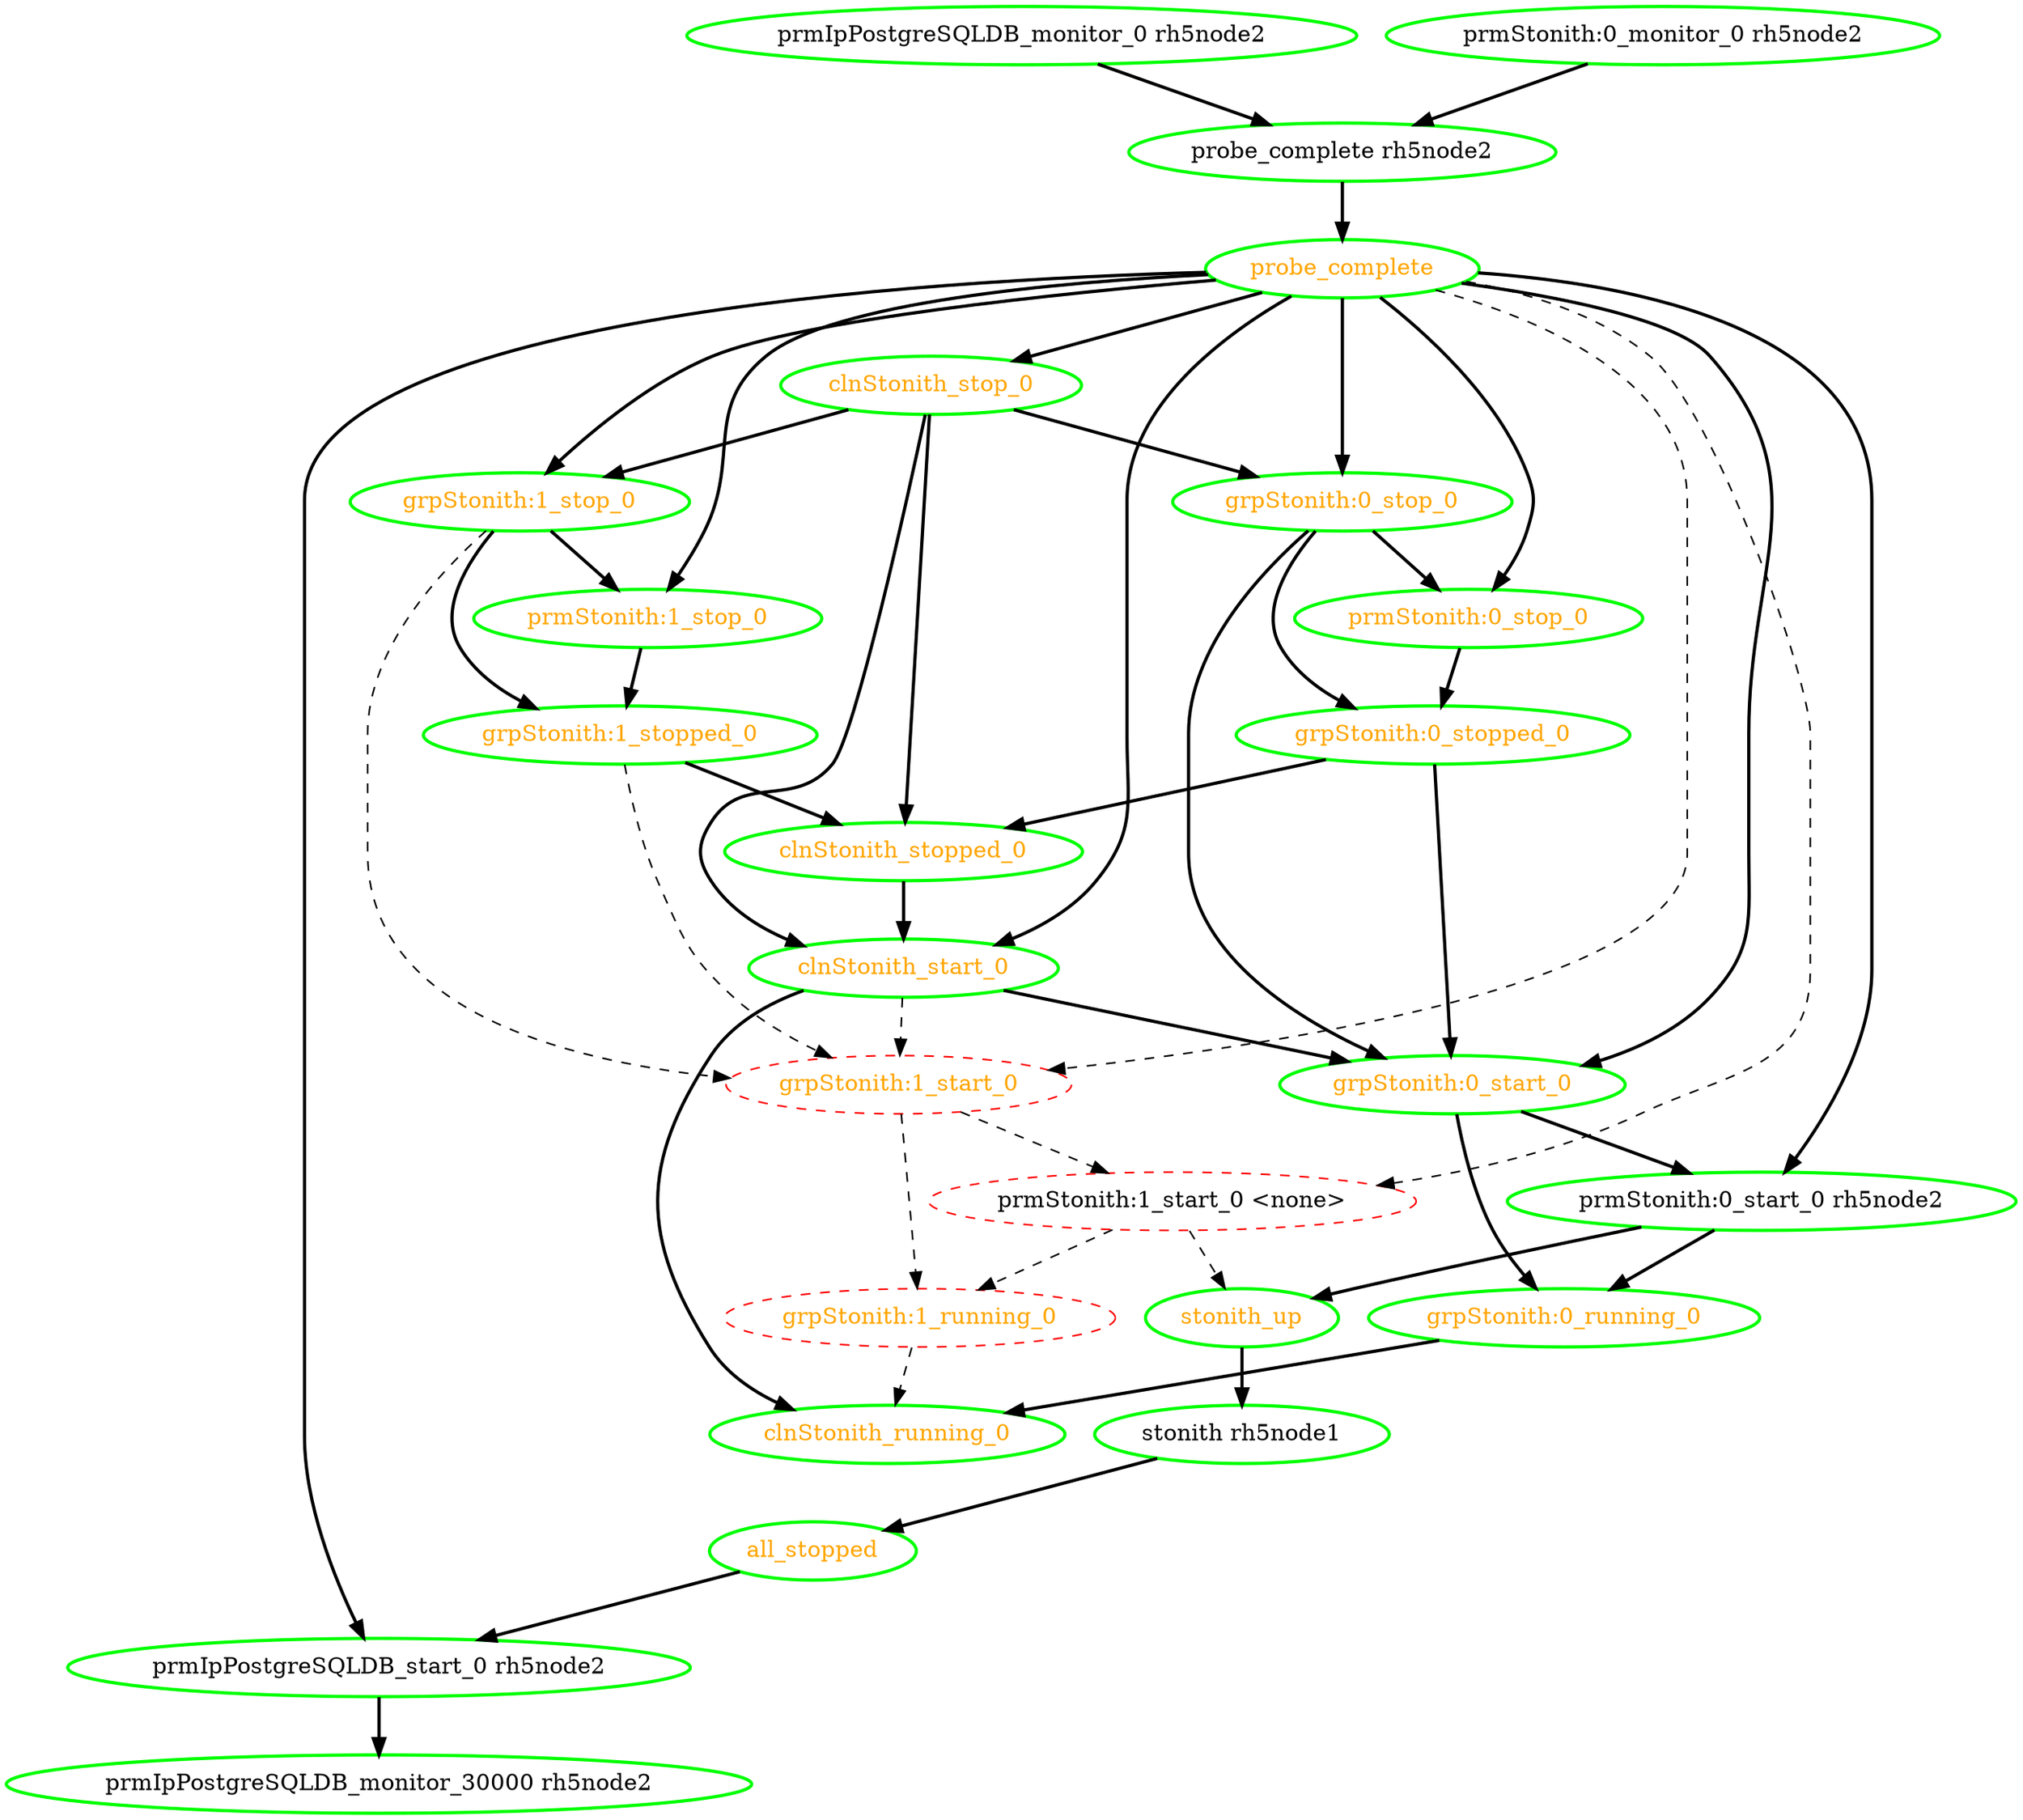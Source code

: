 digraph "g" {
"all_stopped" -> "prmIpPostgreSQLDB_start_0 rh5node2" [ style = bold]
"all_stopped" [ style=bold color="green" fontcolor="orange"  ]
"clnStonith_running_0" [ style=bold color="green" fontcolor="orange"  ]
"clnStonith_start_0" -> "clnStonith_running_0" [ style = bold]
"clnStonith_start_0" -> "grpStonith:0_start_0" [ style = bold]
"clnStonith_start_0" -> "grpStonith:1_start_0" [ style = dashed]
"clnStonith_start_0" [ style=bold color="green" fontcolor="orange"  ]
"clnStonith_stop_0" -> "clnStonith_start_0" [ style = bold]
"clnStonith_stop_0" -> "clnStonith_stopped_0" [ style = bold]
"clnStonith_stop_0" -> "grpStonith:0_stop_0" [ style = bold]
"clnStonith_stop_0" -> "grpStonith:1_stop_0" [ style = bold]
"clnStonith_stop_0" [ style=bold color="green" fontcolor="orange"  ]
"clnStonith_stopped_0" -> "clnStonith_start_0" [ style = bold]
"clnStonith_stopped_0" [ style=bold color="green" fontcolor="orange"  ]
"grpStonith:0_running_0" -> "clnStonith_running_0" [ style = bold]
"grpStonith:0_running_0" [ style=bold color="green" fontcolor="orange"  ]
"grpStonith:0_start_0" -> "grpStonith:0_running_0" [ style = bold]
"grpStonith:0_start_0" -> "prmStonith:0_start_0 rh5node2" [ style = bold]
"grpStonith:0_start_0" [ style=bold color="green" fontcolor="orange"  ]
"grpStonith:0_stop_0" -> "grpStonith:0_start_0" [ style = bold]
"grpStonith:0_stop_0" -> "grpStonith:0_stopped_0" [ style = bold]
"grpStonith:0_stop_0" -> "prmStonith:0_stop_0" [ style = bold]
"grpStonith:0_stop_0" [ style=bold color="green" fontcolor="orange"  ]
"grpStonith:0_stopped_0" -> "clnStonith_stopped_0" [ style = bold]
"grpStonith:0_stopped_0" -> "grpStonith:0_start_0" [ style = bold]
"grpStonith:0_stopped_0" [ style=bold color="green" fontcolor="orange"  ]
"grpStonith:1_running_0" -> "clnStonith_running_0" [ style = dashed]
"grpStonith:1_running_0" [ style=dashed color="red" fontcolor="orange"  ]
"grpStonith:1_start_0" -> "grpStonith:1_running_0" [ style = dashed]
"grpStonith:1_start_0" -> "prmStonith:1_start_0 <none>" [ style = dashed]
"grpStonith:1_start_0" [ style=dashed color="red" fontcolor="orange"  ]
"grpStonith:1_stop_0" -> "grpStonith:1_start_0" [ style = dashed]
"grpStonith:1_stop_0" -> "grpStonith:1_stopped_0" [ style = bold]
"grpStonith:1_stop_0" -> "prmStonith:1_stop_0" [ style = bold]
"grpStonith:1_stop_0" [ style=bold color="green" fontcolor="orange"  ]
"grpStonith:1_stopped_0" -> "clnStonith_stopped_0" [ style = bold]
"grpStonith:1_stopped_0" -> "grpStonith:1_start_0" [ style = dashed]
"grpStonith:1_stopped_0" [ style=bold color="green" fontcolor="orange"  ]
"prmIpPostgreSQLDB_monitor_0 rh5node2" -> "probe_complete rh5node2" [ style = bold]
"prmIpPostgreSQLDB_monitor_0 rh5node2" [ style=bold color="green" fontcolor="black"  ]
"prmIpPostgreSQLDB_monitor_30000 rh5node2" [ style=bold color="green" fontcolor="black"  ]
"prmIpPostgreSQLDB_start_0 rh5node2" -> "prmIpPostgreSQLDB_monitor_30000 rh5node2" [ style = bold]
"prmIpPostgreSQLDB_start_0 rh5node2" [ style=bold color="green" fontcolor="black"  ]
"prmStonith:0_monitor_0 rh5node2" -> "probe_complete rh5node2" [ style = bold]
"prmStonith:0_monitor_0 rh5node2" [ style=bold color="green" fontcolor="black"  ]
"prmStonith:0_start_0 rh5node2" -> "grpStonith:0_running_0" [ style = bold]
"prmStonith:0_start_0 rh5node2" -> "stonith_up" [ style = bold]
"prmStonith:0_start_0 rh5node2" [ style=bold color="green" fontcolor="black"  ]
"prmStonith:0_stop_0" -> "grpStonith:0_stopped_0" [ style = bold]
"prmStonith:0_stop_0" [ style=bold color="green" fontcolor="orange"  ]
"prmStonith:1_start_0 <none>" -> "grpStonith:1_running_0" [ style = dashed]
"prmStonith:1_start_0 <none>" -> "stonith_up" [ style = dashed]
"prmStonith:1_start_0 <none>" [ style=dashed color="red" fontcolor="black"  ]
"prmStonith:1_stop_0" -> "grpStonith:1_stopped_0" [ style = bold]
"prmStonith:1_stop_0" [ style=bold color="green" fontcolor="orange"  ]
"probe_complete rh5node2" -> "probe_complete" [ style = bold]
"probe_complete rh5node2" [ style=bold color="green" fontcolor="black"  ]
"probe_complete" -> "clnStonith_start_0" [ style = bold]
"probe_complete" -> "clnStonith_stop_0" [ style = bold]
"probe_complete" -> "grpStonith:0_start_0" [ style = bold]
"probe_complete" -> "grpStonith:0_stop_0" [ style = bold]
"probe_complete" -> "grpStonith:1_start_0" [ style = dashed]
"probe_complete" -> "grpStonith:1_stop_0" [ style = bold]
"probe_complete" -> "prmIpPostgreSQLDB_start_0 rh5node2" [ style = bold]
"probe_complete" -> "prmStonith:0_start_0 rh5node2" [ style = bold]
"probe_complete" -> "prmStonith:0_stop_0" [ style = bold]
"probe_complete" -> "prmStonith:1_start_0 <none>" [ style = dashed]
"probe_complete" -> "prmStonith:1_stop_0" [ style = bold]
"probe_complete" [ style=bold color="green" fontcolor="orange"  ]
"stonith rh5node1" -> "all_stopped" [ style = bold]
"stonith rh5node1" [ style=bold color="green" fontcolor="black"  ]
"stonith_up" -> "stonith rh5node1" [ style = bold]
"stonith_up" [ style=bold color="green" fontcolor="orange"  ]
}
